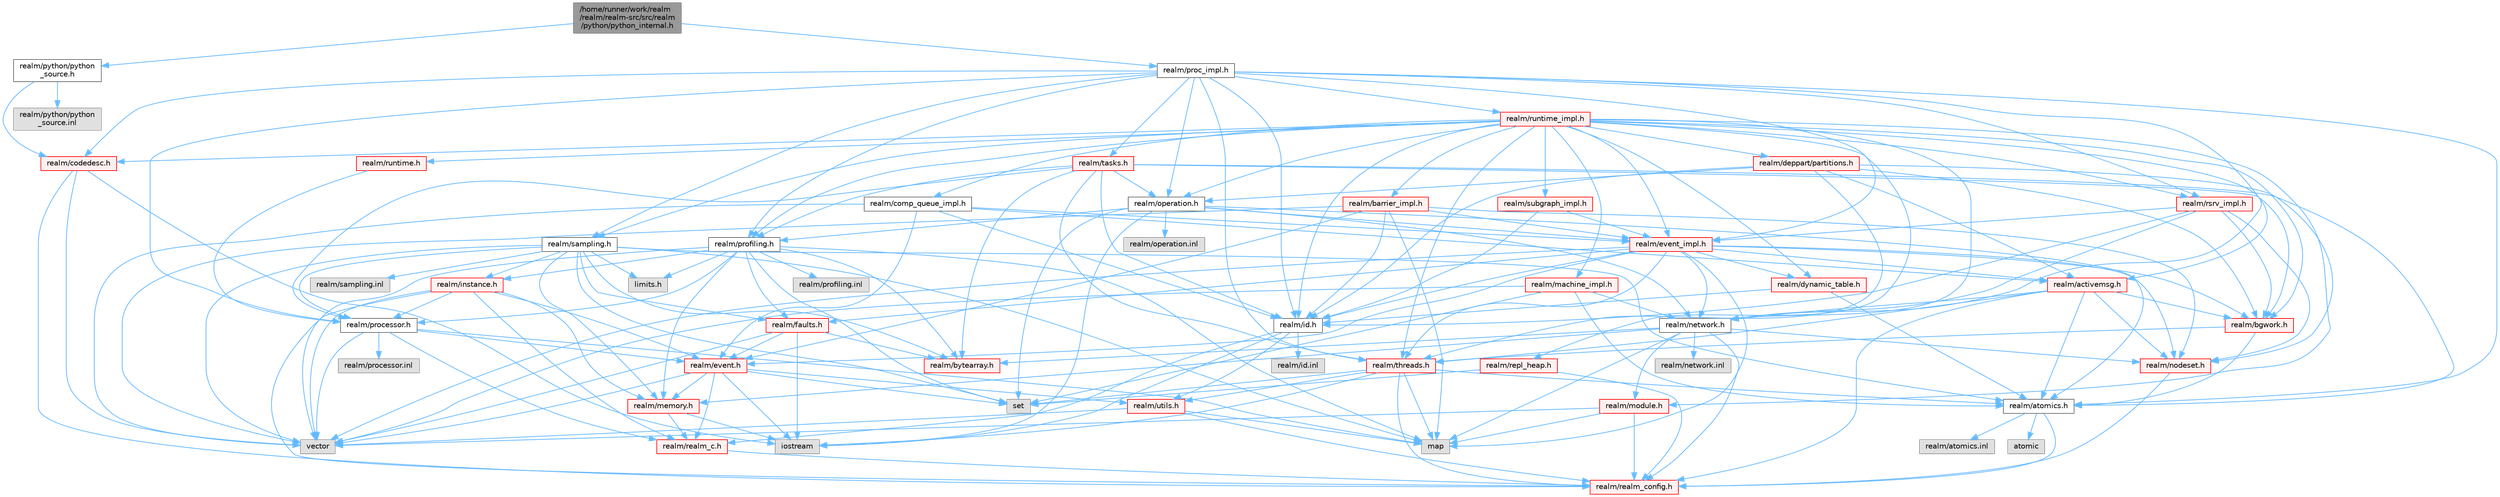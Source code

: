 digraph "/home/runner/work/realm/realm/realm-src/src/realm/python/python_internal.h"
{
 // LATEX_PDF_SIZE
  bgcolor="transparent";
  edge [fontname=Helvetica,fontsize=10,labelfontname=Helvetica,labelfontsize=10];
  node [fontname=Helvetica,fontsize=10,shape=box,height=0.2,width=0.4];
  Node1 [id="Node000001",label="/home/runner/work/realm\l/realm/realm-src/src/realm\l/python/python_internal.h",height=0.2,width=0.4,color="gray40", fillcolor="grey60", style="filled", fontcolor="black",tooltip=" "];
  Node1 -> Node2 [id="edge1_Node000001_Node000002",color="steelblue1",style="solid",tooltip=" "];
  Node2 [id="Node000002",label="realm/proc_impl.h",height=0.2,width=0.4,color="grey40", fillcolor="white", style="filled",URL="$proc__impl_8h.html",tooltip=" "];
  Node2 -> Node3 [id="edge2_Node000002_Node000003",color="steelblue1",style="solid",tooltip=" "];
  Node3 [id="Node000003",label="realm/processor.h",height=0.2,width=0.4,color="grey40", fillcolor="white", style="filled",URL="$processor_8h.html",tooltip=" "];
  Node3 -> Node4 [id="edge3_Node000003_Node000004",color="steelblue1",style="solid",tooltip=" "];
  Node4 [id="Node000004",label="realm/realm_c.h",height=0.2,width=0.4,color="red", fillcolor="#FFF0F0", style="filled",URL="$realm__c_8h.html",tooltip=" "];
  Node4 -> Node5 [id="edge4_Node000004_Node000005",color="steelblue1",style="solid",tooltip=" "];
  Node5 [id="Node000005",label="realm/realm_config.h",height=0.2,width=0.4,color="red", fillcolor="#FFF0F0", style="filled",URL="$realm__config_8h.html",tooltip=" "];
  Node3 -> Node10 [id="edge5_Node000003_Node000010",color="steelblue1",style="solid",tooltip=" "];
  Node10 [id="Node000010",label="realm/event.h",height=0.2,width=0.4,color="red", fillcolor="#FFF0F0", style="filled",URL="$event_8h.html",tooltip=" "];
  Node10 -> Node4 [id="edge6_Node000010_Node000004",color="steelblue1",style="solid",tooltip=" "];
  Node10 -> Node11 [id="edge7_Node000010_Node000011",color="steelblue1",style="solid",tooltip=" "];
  Node11 [id="Node000011",label="realm/utils.h",height=0.2,width=0.4,color="red", fillcolor="#FFF0F0", style="filled",URL="$utils_8h.html",tooltip=" "];
  Node11 -> Node5 [id="edge8_Node000011_Node000005",color="steelblue1",style="solid",tooltip=" "];
  Node11 -> Node14 [id="edge9_Node000011_Node000014",color="steelblue1",style="solid",tooltip=" "];
  Node14 [id="Node000014",label="vector",height=0.2,width=0.4,color="grey60", fillcolor="#E0E0E0", style="filled",tooltip=" "];
  Node11 -> Node15 [id="edge10_Node000011_Node000015",color="steelblue1",style="solid",tooltip=" "];
  Node15 [id="Node000015",label="map",height=0.2,width=0.4,color="grey60", fillcolor="#E0E0E0", style="filled",tooltip=" "];
  Node10 -> Node20 [id="edge11_Node000010_Node000020",color="steelblue1",style="solid",tooltip=" "];
  Node20 [id="Node000020",label="realm/memory.h",height=0.2,width=0.4,color="red", fillcolor="#FFF0F0", style="filled",URL="$memory_8h.html",tooltip=" "];
  Node20 -> Node4 [id="edge12_Node000020_Node000004",color="steelblue1",style="solid",tooltip=" "];
  Node20 -> Node21 [id="edge13_Node000020_Node000021",color="steelblue1",style="solid",tooltip=" "];
  Node21 [id="Node000021",label="iostream",height=0.2,width=0.4,color="grey60", fillcolor="#E0E0E0", style="filled",tooltip=" "];
  Node10 -> Node14 [id="edge14_Node000010_Node000014",color="steelblue1",style="solid",tooltip=" "];
  Node10 -> Node23 [id="edge15_Node000010_Node000023",color="steelblue1",style="solid",tooltip=" "];
  Node23 [id="Node000023",label="set",height=0.2,width=0.4,color="grey60", fillcolor="#E0E0E0", style="filled",tooltip=" "];
  Node10 -> Node21 [id="edge16_Node000010_Node000021",color="steelblue1",style="solid",tooltip=" "];
  Node3 -> Node14 [id="edge17_Node000003_Node000014",color="steelblue1",style="solid",tooltip=" "];
  Node3 -> Node15 [id="edge18_Node000003_Node000015",color="steelblue1",style="solid",tooltip=" "];
  Node3 -> Node25 [id="edge19_Node000003_Node000025",color="steelblue1",style="solid",tooltip=" "];
  Node25 [id="Node000025",label="realm/processor.inl",height=0.2,width=0.4,color="grey60", fillcolor="#E0E0E0", style="filled",tooltip=" "];
  Node2 -> Node26 [id="edge20_Node000002_Node000026",color="steelblue1",style="solid",tooltip=" "];
  Node26 [id="Node000026",label="realm/id.h",height=0.2,width=0.4,color="grey40", fillcolor="white", style="filled",URL="$id_8h.html",tooltip=" "];
  Node26 -> Node4 [id="edge21_Node000026_Node000004",color="steelblue1",style="solid",tooltip=" "];
  Node26 -> Node11 [id="edge22_Node000026_Node000011",color="steelblue1",style="solid",tooltip=" "];
  Node26 -> Node21 [id="edge23_Node000026_Node000021",color="steelblue1",style="solid",tooltip=" "];
  Node26 -> Node27 [id="edge24_Node000026_Node000027",color="steelblue1",style="solid",tooltip=" "];
  Node27 [id="Node000027",label="realm/id.inl",height=0.2,width=0.4,color="grey60", fillcolor="#E0E0E0", style="filled",tooltip=" "];
  Node2 -> Node28 [id="edge25_Node000002_Node000028",color="steelblue1",style="solid",tooltip=" "];
  Node28 [id="Node000028",label="realm/atomics.h",height=0.2,width=0.4,color="grey40", fillcolor="white", style="filled",URL="$atomics_8h.html",tooltip=" "];
  Node28 -> Node5 [id="edge26_Node000028_Node000005",color="steelblue1",style="solid",tooltip=" "];
  Node28 -> Node29 [id="edge27_Node000028_Node000029",color="steelblue1",style="solid",tooltip=" "];
  Node29 [id="Node000029",label="atomic",height=0.2,width=0.4,color="grey60", fillcolor="#E0E0E0", style="filled",tooltip=" "];
  Node28 -> Node30 [id="edge28_Node000028_Node000030",color="steelblue1",style="solid",tooltip=" "];
  Node30 [id="Node000030",label="realm/atomics.inl",height=0.2,width=0.4,color="grey60", fillcolor="#E0E0E0", style="filled",tooltip=" "];
  Node2 -> Node31 [id="edge29_Node000002_Node000031",color="steelblue1",style="solid",tooltip=" "];
  Node31 [id="Node000031",label="realm/network.h",height=0.2,width=0.4,color="grey40", fillcolor="white", style="filled",URL="$network_8h.html",tooltip=" "];
  Node31 -> Node5 [id="edge30_Node000031_Node000005",color="steelblue1",style="solid",tooltip=" "];
  Node31 -> Node32 [id="edge31_Node000031_Node000032",color="steelblue1",style="solid",tooltip=" "];
  Node32 [id="Node000032",label="realm/module.h",height=0.2,width=0.4,color="red", fillcolor="#FFF0F0", style="filled",URL="$module_8h.html",tooltip=" "];
  Node32 -> Node5 [id="edge32_Node000032_Node000005",color="steelblue1",style="solid",tooltip=" "];
  Node32 -> Node14 [id="edge33_Node000032_Node000014",color="steelblue1",style="solid",tooltip=" "];
  Node32 -> Node15 [id="edge34_Node000032_Node000015",color="steelblue1",style="solid",tooltip=" "];
  Node31 -> Node36 [id="edge35_Node000031_Node000036",color="steelblue1",style="solid",tooltip=" "];
  Node36 [id="Node000036",label="realm/nodeset.h",height=0.2,width=0.4,color="red", fillcolor="#FFF0F0", style="filled",URL="$nodeset_8h.html",tooltip=" "];
  Node36 -> Node5 [id="edge36_Node000036_Node000005",color="steelblue1",style="solid",tooltip=" "];
  Node31 -> Node20 [id="edge37_Node000031_Node000020",color="steelblue1",style="solid",tooltip=" "];
  Node31 -> Node41 [id="edge38_Node000031_Node000041",color="steelblue1",style="solid",tooltip=" "];
  Node41 [id="Node000041",label="realm/bytearray.h",height=0.2,width=0.4,color="red", fillcolor="#FFF0F0", style="filled",URL="$bytearray_8h.html",tooltip=" "];
  Node31 -> Node15 [id="edge39_Node000031_Node000015",color="steelblue1",style="solid",tooltip=" "];
  Node31 -> Node43 [id="edge40_Node000031_Node000043",color="steelblue1",style="solid",tooltip=" "];
  Node43 [id="Node000043",label="realm/network.inl",height=0.2,width=0.4,color="grey60", fillcolor="#E0E0E0", style="filled",tooltip=" "];
  Node2 -> Node44 [id="edge41_Node000002_Node000044",color="steelblue1",style="solid",tooltip=" "];
  Node44 [id="Node000044",label="realm/operation.h",height=0.2,width=0.4,color="grey40", fillcolor="white", style="filled",URL="$operation_8h.html",tooltip=" "];
  Node44 -> Node45 [id="edge42_Node000044_Node000045",color="steelblue1",style="solid",tooltip=" "];
  Node45 [id="Node000045",label="realm/profiling.h",height=0.2,width=0.4,color="grey40", fillcolor="white", style="filled",URL="$profiling_8h.html",tooltip=" "];
  Node45 -> Node46 [id="edge43_Node000045_Node000046",color="steelblue1",style="solid",tooltip=" "];
  Node46 [id="Node000046",label="limits.h",height=0.2,width=0.4,color="grey60", fillcolor="#E0E0E0", style="filled",tooltip=" "];
  Node45 -> Node14 [id="edge44_Node000045_Node000014",color="steelblue1",style="solid",tooltip=" "];
  Node45 -> Node23 [id="edge45_Node000045_Node000023",color="steelblue1",style="solid",tooltip=" "];
  Node45 -> Node15 [id="edge46_Node000045_Node000015",color="steelblue1",style="solid",tooltip=" "];
  Node45 -> Node41 [id="edge47_Node000045_Node000041",color="steelblue1",style="solid",tooltip=" "];
  Node45 -> Node3 [id="edge48_Node000045_Node000003",color="steelblue1",style="solid",tooltip=" "];
  Node45 -> Node20 [id="edge49_Node000045_Node000020",color="steelblue1",style="solid",tooltip=" "];
  Node45 -> Node47 [id="edge50_Node000045_Node000047",color="steelblue1",style="solid",tooltip=" "];
  Node47 [id="Node000047",label="realm/instance.h",height=0.2,width=0.4,color="red", fillcolor="#FFF0F0", style="filled",URL="$instance_8h.html",tooltip=" "];
  Node47 -> Node5 [id="edge51_Node000047_Node000005",color="steelblue1",style="solid",tooltip=" "];
  Node47 -> Node4 [id="edge52_Node000047_Node000004",color="steelblue1",style="solid",tooltip=" "];
  Node47 -> Node10 [id="edge53_Node000047_Node000010",color="steelblue1",style="solid",tooltip=" "];
  Node47 -> Node20 [id="edge54_Node000047_Node000020",color="steelblue1",style="solid",tooltip=" "];
  Node47 -> Node3 [id="edge55_Node000047_Node000003",color="steelblue1",style="solid",tooltip=" "];
  Node47 -> Node14 [id="edge56_Node000047_Node000014",color="steelblue1",style="solid",tooltip=" "];
  Node45 -> Node59 [id="edge57_Node000045_Node000059",color="steelblue1",style="solid",tooltip=" "];
  Node59 [id="Node000059",label="realm/faults.h",height=0.2,width=0.4,color="red", fillcolor="#FFF0F0", style="filled",URL="$faults_8h.html",tooltip=" "];
  Node59 -> Node41 [id="edge58_Node000059_Node000041",color="steelblue1",style="solid",tooltip=" "];
  Node59 -> Node10 [id="edge59_Node000059_Node000010",color="steelblue1",style="solid",tooltip=" "];
  Node59 -> Node14 [id="edge60_Node000059_Node000014",color="steelblue1",style="solid",tooltip=" "];
  Node59 -> Node21 [id="edge61_Node000059_Node000021",color="steelblue1",style="solid",tooltip=" "];
  Node45 -> Node60 [id="edge62_Node000045_Node000060",color="steelblue1",style="solid",tooltip=" "];
  Node60 [id="Node000060",label="realm/profiling.inl",height=0.2,width=0.4,color="grey60", fillcolor="#E0E0E0", style="filled",tooltip=" "];
  Node44 -> Node61 [id="edge63_Node000044_Node000061",color="steelblue1",style="solid",tooltip=" "];
  Node61 [id="Node000061",label="realm/event_impl.h",height=0.2,width=0.4,color="red", fillcolor="#FFF0F0", style="filled",URL="$event__impl_8h.html",tooltip=" "];
  Node61 -> Node10 [id="edge64_Node000061_Node000010",color="steelblue1",style="solid",tooltip=" "];
  Node61 -> Node26 [id="edge65_Node000061_Node000026",color="steelblue1",style="solid",tooltip=" "];
  Node61 -> Node36 [id="edge66_Node000061_Node000036",color="steelblue1",style="solid",tooltip=" "];
  Node61 -> Node59 [id="edge67_Node000061_Node000059",color="steelblue1",style="solid",tooltip=" "];
  Node61 -> Node31 [id="edge68_Node000061_Node000031",color="steelblue1",style="solid",tooltip=" "];
  Node61 -> Node62 [id="edge69_Node000061_Node000062",color="steelblue1",style="solid",tooltip=" "];
  Node62 [id="Node000062",label="realm/activemsg.h",height=0.2,width=0.4,color="red", fillcolor="#FFF0F0", style="filled",URL="$activemsg_8h.html",tooltip=" "];
  Node62 -> Node5 [id="edge70_Node000062_Node000005",color="steelblue1",style="solid",tooltip=" "];
  Node62 -> Node36 [id="edge71_Node000062_Node000036",color="steelblue1",style="solid",tooltip=" "];
  Node62 -> Node31 [id="edge72_Node000062_Node000031",color="steelblue1",style="solid",tooltip=" "];
  Node62 -> Node28 [id="edge73_Node000062_Node000028",color="steelblue1",style="solid",tooltip=" "];
  Node62 -> Node65 [id="edge74_Node000062_Node000065",color="steelblue1",style="solid",tooltip=" "];
  Node65 [id="Node000065",label="realm/threads.h",height=0.2,width=0.4,color="red", fillcolor="#FFF0F0", style="filled",URL="$threads_8h.html",tooltip=" "];
  Node65 -> Node5 [id="edge75_Node000065_Node000005",color="steelblue1",style="solid",tooltip=" "];
  Node65 -> Node28 [id="edge76_Node000065_Node000028",color="steelblue1",style="solid",tooltip=" "];
  Node65 -> Node11 [id="edge77_Node000065_Node000011",color="steelblue1",style="solid",tooltip=" "];
  Node65 -> Node23 [id="edge78_Node000065_Node000023",color="steelblue1",style="solid",tooltip=" "];
  Node65 -> Node15 [id="edge79_Node000065_Node000015",color="steelblue1",style="solid",tooltip=" "];
  Node65 -> Node21 [id="edge80_Node000065_Node000021",color="steelblue1",style="solid",tooltip=" "];
  Node62 -> Node70 [id="edge81_Node000062_Node000070",color="steelblue1",style="solid",tooltip=" "];
  Node70 [id="Node000070",label="realm/bgwork.h",height=0.2,width=0.4,color="red", fillcolor="#FFF0F0", style="filled",URL="$bgwork_8h.html",tooltip=" "];
  Node70 -> Node28 [id="edge82_Node000070_Node000028",color="steelblue1",style="solid",tooltip=" "];
  Node70 -> Node65 [id="edge83_Node000070_Node000065",color="steelblue1",style="solid",tooltip=" "];
  Node61 -> Node65 [id="edge84_Node000061_Node000065",color="steelblue1",style="solid",tooltip=" "];
  Node61 -> Node70 [id="edge85_Node000061_Node000070",color="steelblue1",style="solid",tooltip=" "];
  Node61 -> Node85 [id="edge86_Node000061_Node000085",color="steelblue1",style="solid",tooltip=" "];
  Node85 [id="Node000085",label="realm/dynamic_table.h",height=0.2,width=0.4,color="red", fillcolor="#FFF0F0", style="filled",URL="$dynamic__table_8h.html",tooltip=" "];
  Node85 -> Node28 [id="edge87_Node000085_Node000028",color="steelblue1",style="solid",tooltip=" "];
  Node85 -> Node26 [id="edge88_Node000085_Node000026",color="steelblue1",style="solid",tooltip=" "];
  Node61 -> Node14 [id="edge89_Node000061_Node000014",color="steelblue1",style="solid",tooltip=" "];
  Node61 -> Node15 [id="edge90_Node000061_Node000015",color="steelblue1",style="solid",tooltip=" "];
  Node44 -> Node28 [id="edge91_Node000044_Node000028",color="steelblue1",style="solid",tooltip=" "];
  Node44 -> Node31 [id="edge92_Node000044_Node000031",color="steelblue1",style="solid",tooltip=" "];
  Node44 -> Node23 [id="edge93_Node000044_Node000023",color="steelblue1",style="solid",tooltip=" "];
  Node44 -> Node21 [id="edge94_Node000044_Node000021",color="steelblue1",style="solid",tooltip=" "];
  Node44 -> Node88 [id="edge95_Node000044_Node000088",color="steelblue1",style="solid",tooltip=" "];
  Node88 [id="Node000088",label="realm/operation.inl",height=0.2,width=0.4,color="grey60", fillcolor="#E0E0E0", style="filled",tooltip=" "];
  Node2 -> Node45 [id="edge96_Node000002_Node000045",color="steelblue1",style="solid",tooltip=" "];
  Node2 -> Node89 [id="edge97_Node000002_Node000089",color="steelblue1",style="solid",tooltip=" "];
  Node89 [id="Node000089",label="realm/sampling.h",height=0.2,width=0.4,color="grey40", fillcolor="white", style="filled",URL="$sampling_8h.html",tooltip=" "];
  Node89 -> Node46 [id="edge98_Node000089_Node000046",color="steelblue1",style="solid",tooltip=" "];
  Node89 -> Node14 [id="edge99_Node000089_Node000014",color="steelblue1",style="solid",tooltip=" "];
  Node89 -> Node23 [id="edge100_Node000089_Node000023",color="steelblue1",style="solid",tooltip=" "];
  Node89 -> Node15 [id="edge101_Node000089_Node000015",color="steelblue1",style="solid",tooltip=" "];
  Node89 -> Node41 [id="edge102_Node000089_Node000041",color="steelblue1",style="solid",tooltip=" "];
  Node89 -> Node3 [id="edge103_Node000089_Node000003",color="steelblue1",style="solid",tooltip=" "];
  Node89 -> Node20 [id="edge104_Node000089_Node000020",color="steelblue1",style="solid",tooltip=" "];
  Node89 -> Node47 [id="edge105_Node000089_Node000047",color="steelblue1",style="solid",tooltip=" "];
  Node89 -> Node59 [id="edge106_Node000089_Node000059",color="steelblue1",style="solid",tooltip=" "];
  Node89 -> Node28 [id="edge107_Node000089_Node000028",color="steelblue1",style="solid",tooltip=" "];
  Node89 -> Node90 [id="edge108_Node000089_Node000090",color="steelblue1",style="solid",tooltip=" "];
  Node90 [id="Node000090",label="realm/sampling.inl",height=0.2,width=0.4,color="grey60", fillcolor="#E0E0E0", style="filled",tooltip=" "];
  Node2 -> Node91 [id="edge109_Node000002_Node000091",color="steelblue1",style="solid",tooltip=" "];
  Node91 [id="Node000091",label="realm/runtime_impl.h",height=0.2,width=0.4,color="red", fillcolor="#FFF0F0", style="filled",URL="$runtime__impl_8h.html",tooltip=" "];
  Node91 -> Node92 [id="edge110_Node000091_Node000092",color="steelblue1",style="solid",tooltip=" "];
  Node92 [id="Node000092",label="realm/runtime.h",height=0.2,width=0.4,color="red", fillcolor="#FFF0F0", style="filled",URL="$runtime_8h.html",tooltip=" "];
  Node92 -> Node3 [id="edge111_Node000092_Node000003",color="steelblue1",style="solid",tooltip=" "];
  Node91 -> Node26 [id="edge112_Node000091_Node000026",color="steelblue1",style="solid",tooltip=" "];
  Node91 -> Node31 [id="edge113_Node000091_Node000031",color="steelblue1",style="solid",tooltip=" "];
  Node91 -> Node44 [id="edge114_Node000091_Node000044",color="steelblue1",style="solid",tooltip=" "];
  Node91 -> Node45 [id="edge115_Node000091_Node000045",color="steelblue1",style="solid",tooltip=" "];
  Node91 -> Node85 [id="edge116_Node000091_Node000085",color="steelblue1",style="solid",tooltip=" "];
  Node91 -> Node93 [id="edge117_Node000091_Node000093",color="steelblue1",style="solid",tooltip=" "];
  Node93 [id="Node000093",label="realm/codedesc.h",height=0.2,width=0.4,color="red", fillcolor="#FFF0F0", style="filled",URL="$codedesc_8h.html",tooltip=" "];
  Node93 -> Node5 [id="edge118_Node000093_Node000005",color="steelblue1",style="solid",tooltip=" "];
  Node93 -> Node14 [id="edge119_Node000093_Node000014",color="steelblue1",style="solid",tooltip=" "];
  Node93 -> Node21 [id="edge120_Node000093_Node000021",color="steelblue1",style="solid",tooltip=" "];
  Node91 -> Node95 [id="edge121_Node000091_Node000095",color="steelblue1",style="solid",tooltip=" "];
  Node95 [id="Node000095",label="realm/deppart/partitions.h",height=0.2,width=0.4,color="red", fillcolor="#FFF0F0", style="filled",URL="$partitions_8h.html",tooltip=" "];
  Node95 -> Node62 [id="edge122_Node000095_Node000062",color="steelblue1",style="solid",tooltip=" "];
  Node95 -> Node26 [id="edge123_Node000095_Node000026",color="steelblue1",style="solid",tooltip=" "];
  Node95 -> Node44 [id="edge124_Node000095_Node000044",color="steelblue1",style="solid",tooltip=" "];
  Node95 -> Node65 [id="edge125_Node000095_Node000065",color="steelblue1",style="solid",tooltip=" "];
  Node95 -> Node36 [id="edge126_Node000095_Node000036",color="steelblue1",style="solid",tooltip=" "];
  Node95 -> Node70 [id="edge127_Node000095_Node000070",color="steelblue1",style="solid",tooltip=" "];
  Node91 -> Node111 [id="edge128_Node000091_Node000111",color="steelblue1",style="solid",tooltip=" "];
  Node111 [id="Node000111",label="realm/comp_queue_impl.h",height=0.2,width=0.4,color="grey40", fillcolor="white", style="filled",URL="$comp__queue__impl_8h.html",tooltip=" "];
  Node111 -> Node10 [id="edge129_Node000111_Node000010",color="steelblue1",style="solid",tooltip=" "];
  Node111 -> Node26 [id="edge130_Node000111_Node000026",color="steelblue1",style="solid",tooltip=" "];
  Node111 -> Node62 [id="edge131_Node000111_Node000062",color="steelblue1",style="solid",tooltip=" "];
  Node111 -> Node61 [id="edge132_Node000111_Node000061",color="steelblue1",style="solid",tooltip=" "];
  Node111 -> Node14 [id="edge133_Node000111_Node000014",color="steelblue1",style="solid",tooltip=" "];
  Node91 -> Node61 [id="edge134_Node000091_Node000061",color="steelblue1",style="solid",tooltip=" "];
  Node91 -> Node112 [id="edge135_Node000091_Node000112",color="steelblue1",style="solid",tooltip=" "];
  Node112 [id="Node000112",label="realm/barrier_impl.h",height=0.2,width=0.4,color="red", fillcolor="#FFF0F0", style="filled",URL="$barrier__impl_8h.html",tooltip=" "];
  Node112 -> Node10 [id="edge136_Node000112_Node000010",color="steelblue1",style="solid",tooltip=" "];
  Node112 -> Node61 [id="edge137_Node000112_Node000061",color="steelblue1",style="solid",tooltip=" "];
  Node112 -> Node26 [id="edge138_Node000112_Node000026",color="steelblue1",style="solid",tooltip=" "];
  Node112 -> Node36 [id="edge139_Node000112_Node000036",color="steelblue1",style="solid",tooltip=" "];
  Node112 -> Node14 [id="edge140_Node000112_Node000014",color="steelblue1",style="solid",tooltip=" "];
  Node112 -> Node15 [id="edge141_Node000112_Node000015",color="steelblue1",style="solid",tooltip=" "];
  Node91 -> Node114 [id="edge142_Node000091_Node000114",color="steelblue1",style="solid",tooltip=" "];
  Node114 [id="Node000114",label="realm/rsrv_impl.h",height=0.2,width=0.4,color="red", fillcolor="#FFF0F0", style="filled",URL="$rsrv__impl_8h.html",tooltip=" "];
  Node114 -> Node26 [id="edge143_Node000114_Node000026",color="steelblue1",style="solid",tooltip=" "];
  Node114 -> Node31 [id="edge144_Node000114_Node000031",color="steelblue1",style="solid",tooltip=" "];
  Node114 -> Node36 [id="edge145_Node000114_Node000036",color="steelblue1",style="solid",tooltip=" "];
  Node114 -> Node70 [id="edge146_Node000114_Node000070",color="steelblue1",style="solid",tooltip=" "];
  Node114 -> Node61 [id="edge147_Node000114_Node000061",color="steelblue1",style="solid",tooltip=" "];
  Node91 -> Node117 [id="edge148_Node000091_Node000117",color="steelblue1",style="solid",tooltip=" "];
  Node117 [id="Node000117",label="realm/subgraph_impl.h",height=0.2,width=0.4,color="red", fillcolor="#FFF0F0", style="filled",URL="$subgraph__impl_8h.html",tooltip=" "];
  Node117 -> Node26 [id="edge149_Node000117_Node000026",color="steelblue1",style="solid",tooltip=" "];
  Node117 -> Node61 [id="edge150_Node000117_Node000061",color="steelblue1",style="solid",tooltip=" "];
  Node91 -> Node120 [id="edge151_Node000091_Node000120",color="steelblue1",style="solid",tooltip=" "];
  Node120 [id="Node000120",label="realm/machine_impl.h",height=0.2,width=0.4,color="red", fillcolor="#FFF0F0", style="filled",URL="$machine__impl_8h.html",tooltip=" "];
  Node120 -> Node31 [id="edge152_Node000120_Node000031",color="steelblue1",style="solid",tooltip=" "];
  Node120 -> Node28 [id="edge153_Node000120_Node000028",color="steelblue1",style="solid",tooltip=" "];
  Node120 -> Node14 [id="edge154_Node000120_Node000014",color="steelblue1",style="solid",tooltip=" "];
  Node120 -> Node23 [id="edge155_Node000120_Node000023",color="steelblue1",style="solid",tooltip=" "];
  Node91 -> Node65 [id="edge156_Node000091_Node000065",color="steelblue1",style="solid",tooltip=" "];
  Node91 -> Node89 [id="edge157_Node000091_Node000089",color="steelblue1",style="solid",tooltip=" "];
  Node91 -> Node32 [id="edge158_Node000091_Node000032",color="steelblue1",style="solid",tooltip=" "];
  Node91 -> Node70 [id="edge159_Node000091_Node000070",color="steelblue1",style="solid",tooltip=" "];
  Node91 -> Node62 [id="edge160_Node000091_Node000062",color="steelblue1",style="solid",tooltip=" "];
  Node91 -> Node123 [id="edge161_Node000091_Node000123",color="steelblue1",style="solid",tooltip=" "];
  Node123 [id="Node000123",label="realm/repl_heap.h",height=0.2,width=0.4,color="red", fillcolor="#FFF0F0", style="filled",URL="$repl__heap_8h.html",tooltip=" "];
  Node123 -> Node5 [id="edge162_Node000123_Node000005",color="steelblue1",style="solid",tooltip=" "];
  Node123 -> Node23 [id="edge163_Node000123_Node000023",color="steelblue1",style="solid",tooltip=" "];
  Node2 -> Node61 [id="edge164_Node000002_Node000061",color="steelblue1",style="solid",tooltip=" "];
  Node2 -> Node114 [id="edge165_Node000002_Node000114",color="steelblue1",style="solid",tooltip=" "];
  Node2 -> Node125 [id="edge166_Node000002_Node000125",color="steelblue1",style="solid",tooltip=" "];
  Node125 [id="Node000125",label="realm/tasks.h",height=0.2,width=0.4,color="red", fillcolor="#FFF0F0", style="filled",URL="$tasks_8h.html",tooltip=" "];
  Node125 -> Node3 [id="edge167_Node000125_Node000003",color="steelblue1",style="solid",tooltip=" "];
  Node125 -> Node26 [id="edge168_Node000125_Node000026",color="steelblue1",style="solid",tooltip=" "];
  Node125 -> Node44 [id="edge169_Node000125_Node000044",color="steelblue1",style="solid",tooltip=" "];
  Node125 -> Node45 [id="edge170_Node000125_Node000045",color="steelblue1",style="solid",tooltip=" "];
  Node125 -> Node65 [id="edge171_Node000125_Node000065",color="steelblue1",style="solid",tooltip=" "];
  Node125 -> Node41 [id="edge172_Node000125_Node000041",color="steelblue1",style="solid",tooltip=" "];
  Node125 -> Node28 [id="edge173_Node000125_Node000028",color="steelblue1",style="solid",tooltip=" "];
  Node125 -> Node70 [id="edge174_Node000125_Node000070",color="steelblue1",style="solid",tooltip=" "];
  Node2 -> Node65 [id="edge175_Node000002_Node000065",color="steelblue1",style="solid",tooltip=" "];
  Node2 -> Node93 [id="edge176_Node000002_Node000093",color="steelblue1",style="solid",tooltip=" "];
  Node1 -> Node126 [id="edge177_Node000001_Node000126",color="steelblue1",style="solid",tooltip=" "];
  Node126 [id="Node000126",label="realm/python/python\l_source.h",height=0.2,width=0.4,color="grey40", fillcolor="white", style="filled",URL="$python__source_8h.html",tooltip=" "];
  Node126 -> Node93 [id="edge178_Node000126_Node000093",color="steelblue1",style="solid",tooltip=" "];
  Node126 -> Node127 [id="edge179_Node000126_Node000127",color="steelblue1",style="solid",tooltip=" "];
  Node127 [id="Node000127",label="realm/python/python\l_source.inl",height=0.2,width=0.4,color="grey60", fillcolor="#E0E0E0", style="filled",tooltip=" "];
}
